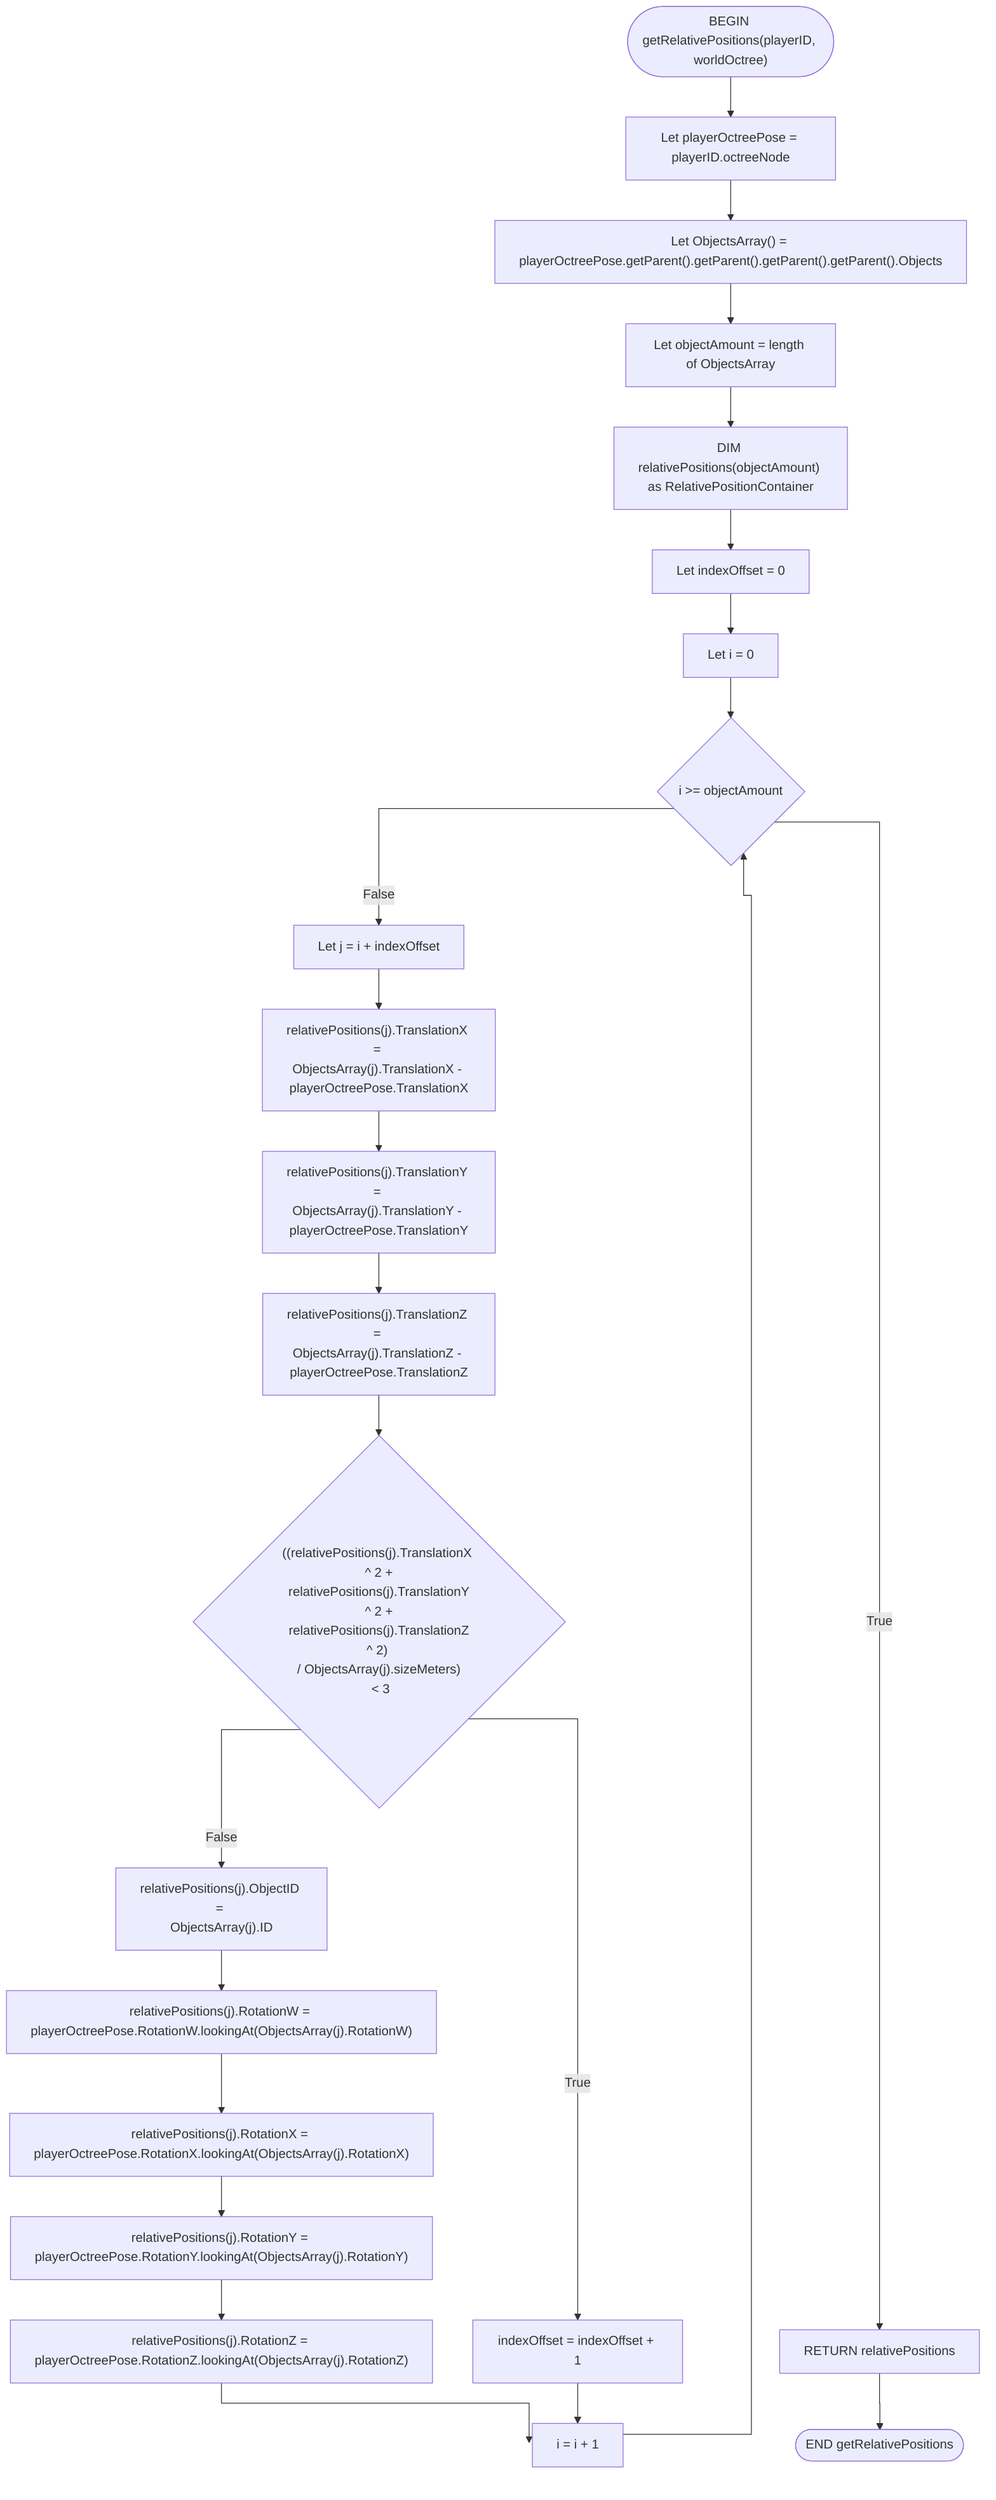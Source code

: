 %%{ init: { 'flowchart': { 'curve': 'stepAfter', 'useMaxWidth': true } } }%%
flowchart TB
bg(["BEGIN getRelativePositions(playerID, worldOctree)"])
ed([END getRelativePositions])

let1["Let playerOctreePose = playerID.octreeNode"]
let2["Let ObjectsArray() = playerOctreePose.getParent().getParent().getParent().getParent().Objects"]
let3["Let objectAmount = length of ObjectsArray"]
let4["DIM relativePositions(objectAmount) as RelativePositionContainer"]
let5["Let indexOffset = 0"]

bigif{"((relativePositions(j).TranslationX ^ 2 +
 relativePositions(j).TranslationY ^ 2 +
 relativePositions(j).TranslationZ ^ 2) 
 / ObjectsArray(j).sizeMeters) 
 < 3"}

forinit["Let i = 0"]
forcheck{"i >= objectAmount"}
forinc["i = i + 1"]


defj["Let j = i + indexOffset"]

relpos1["relativePositions(j).TranslationX = 
ObjectsArray(j).TranslationX - playerOctreePose.TranslationX"]
relpos2["relativePositions(j).TranslationY = 
ObjectsArray(j).TranslationY - playerOctreePose.TranslationY"]
relpos3["relativePositions(j).TranslationZ = 
ObjectsArray(j).TranslationZ - playerOctreePose.TranslationZ"]

bg --> let1 --> let2 --> let3 --> let4 --> let5 --> forinit --> forcheck  -- False --> defj --> relpos1 --> relpos2 --> relpos3 --> bigif  -- False --> objID --> addn1 --> addn2 --> addn3 --> addn4

incoffset["indexOffset = indexOffset + 1"]
objID["relativePositions(j).ObjectID = 
ObjectsArray(j).ID"]
addn1["relativePositions(j).RotationW = 
playerOctreePose.RotationW.lookingAt(ObjectsArray(j).RotationW)"]   
addn2["relativePositions(j).RotationX = 
playerOctreePose.RotationX.lookingAt(ObjectsArray(j).RotationX)"] 
addn3["relativePositions(j).RotationY = 
playerOctreePose.RotationY.lookingAt(ObjectsArray(j).RotationY)"]
addn4["relativePositions(j).RotationZ = 
playerOctreePose.RotationZ.lookingAt(ObjectsArray(j).RotationZ)"]


bigif -- True --> incoffset
bigif

addn4 & incoffset --> forinc

forinc --> forcheck

forcheck -- True --------------> return
return --> ed

return["RETURN relativePositions"]
